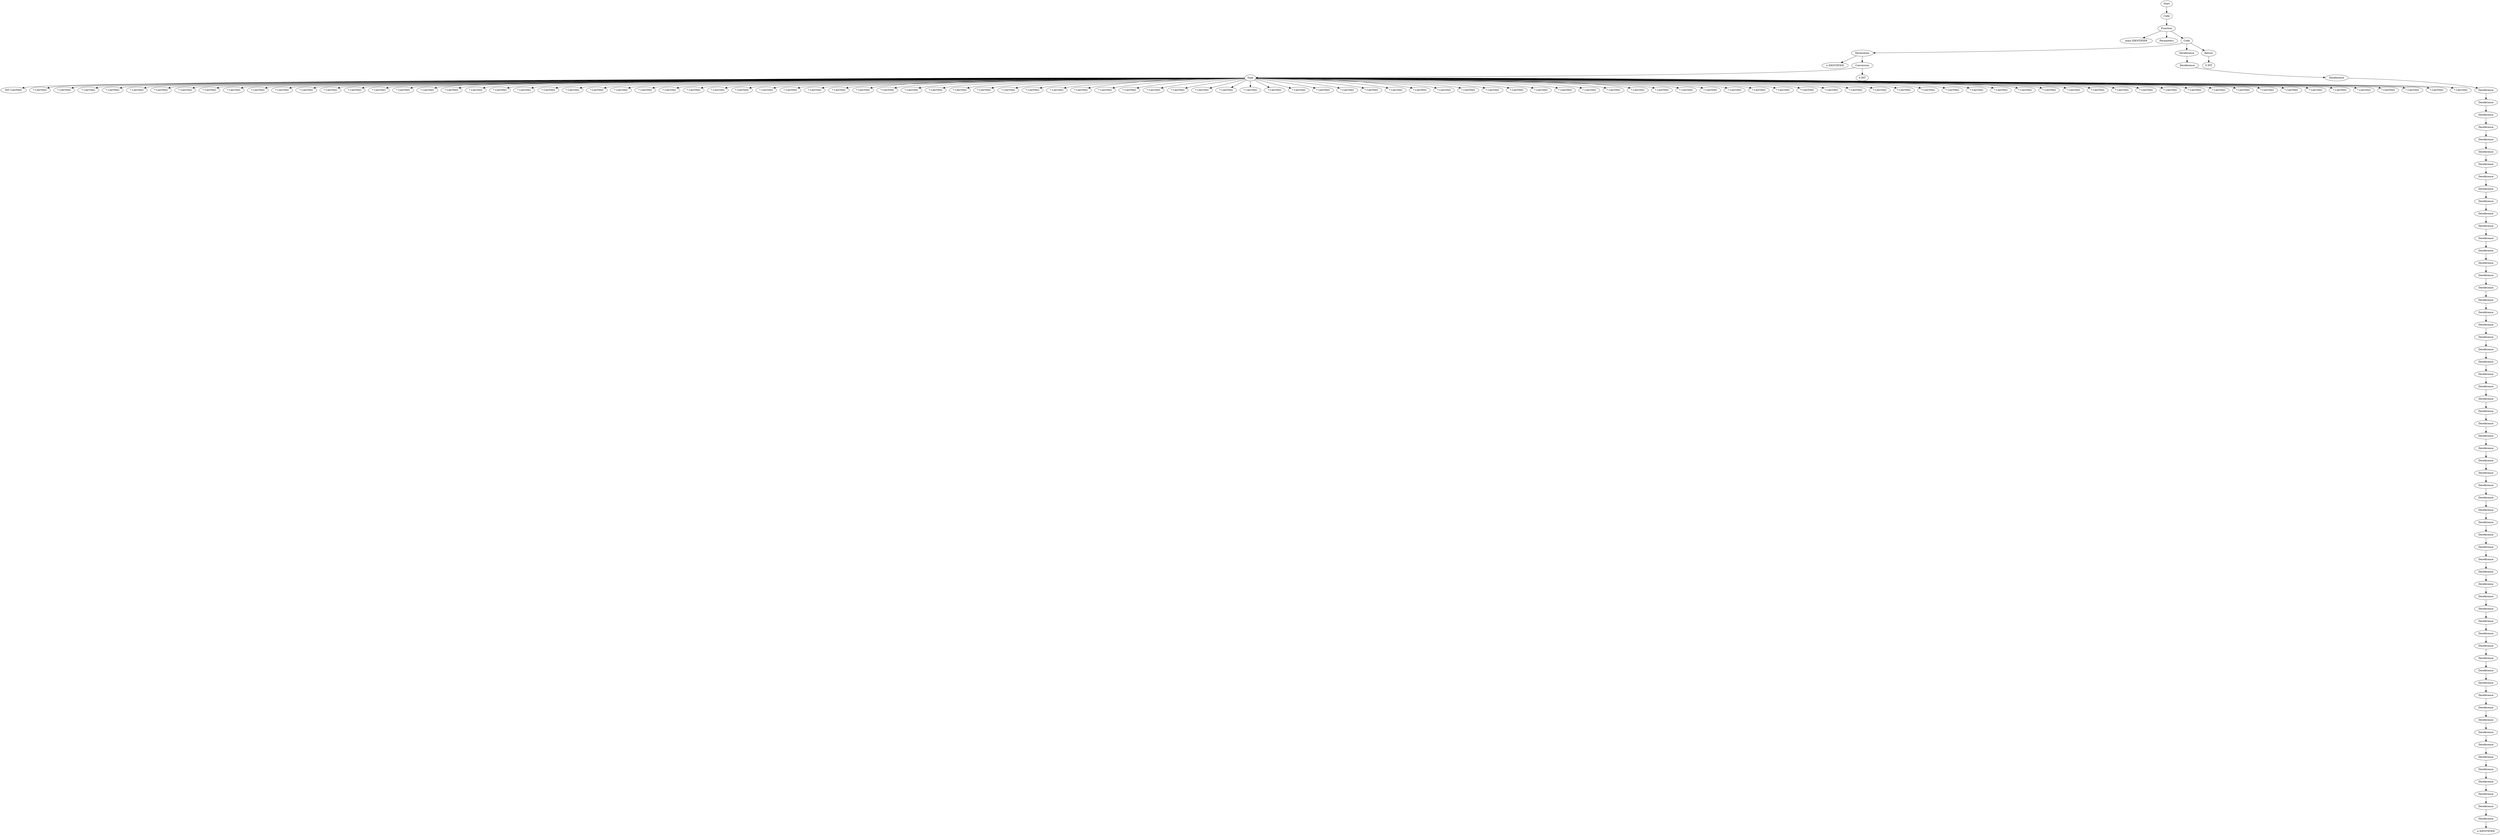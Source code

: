 digraph AST {
  "128683051358464" [label="Start"];
  "128683051358464" -> "128683051358128";
  "128683051358128" [label="Code"];
  "128683051358128" -> "128683051356640";
  "128683051356640" [label="Function"];
  "128683051356640" -> "128683051356400";
  "128683051356640" -> "128683051356592";
  "128683051356640" -> "128683051353904";
  "128683051356400" [label="main IDENTIFIER"];
  "128683051356592" [label="Parameters"];
  "128683051353904" [label="Code"];
  "128683051353904" -> "128683051352560";
  "128683051353904" -> "128683050138160";
  "128683051353904" -> "128683050137152";
  "128683051352560" [label="Declaration"];
  "128683051352560" -> "128683051354960";
  "128683051352560" -> "128683051354672";
  "128683051354960" [label="a IDENTIFIER"];
  "128683051354672" [label="Conversion"];
  "128683051354672" -> "128683051354912";
  "128683051354672" -> "128683050124288";
  "128683051354912" [label="Type"];
  "128683051354912" -> "128683051355104";
  "128683051354912" -> "128683051256320";
  "128683051354912" -> "128683051258480";
  "128683051354912" -> "128683051257664";
  "128683051354912" -> "128683051265344";
  "128683051354912" -> "128683051265584";
  "128683051354912" -> "128683051262272";
  "128683051354912" -> "128683051255552";
  "128683051354912" -> "128683051255360";
  "128683051354912" -> "128683051261840";
  "128683051354912" -> "128683051269232";
  "128683051354912" -> "128683051264912";
  "128683051354912" -> "128683051267024";
  "128683051354912" -> "128683051265872";
  "128683051354912" -> "128683051267264";
  "128683051354912" -> "128683051266640";
  "128683051354912" -> "128683051270048";
  "128683051354912" -> "128683051256368";
  "128683051354912" -> "128683051268176";
  "128683051354912" -> "128683051267936";
  "128683051354912" -> "128683051268128";
  "128683051354912" -> "128683051268512";
  "128683051354912" -> "128683051267984";
  "128683051354912" -> "128683051264336";
  "128683051354912" -> "128683051267072";
  "128683051354912" -> "128683051269808";
  "128683051354912" -> "128683051269280";
  "128683051354912" -> "128683051267504";
  "128683051354912" -> "128683051269712";
  "128683051354912" -> "128683051256896";
  "128683051354912" -> "128683051264864";
  "128683051354912" -> "128683051259536";
  "128683051354912" -> "128683051262896";
  "128683051354912" -> "128683051258816";
  "128683051354912" -> "128683051258720";
  "128683051354912" -> "128683051257808";
  "128683051354912" -> "128683051263520";
  "128683051354912" -> "128683051262128";
  "128683051354912" -> "128683051264192";
  "128683051354912" -> "128683051265056";
  "128683051354912" -> "128683051258240";
  "128683051354912" -> "128683051255648";
  "128683051354912" -> "128683051265104";
  "128683051354912" -> "128683051265392";
  "128683051354912" -> "128683051256752";
  "128683051354912" -> "128683051255792";
  "128683051354912" -> "128683051258384";
  "128683051354912" -> "128683051255120";
  "128683051354912" -> "128683051258192";
  "128683051354912" -> "128683051260688";
  "128683051354912" -> "128683051263664";
  "128683051354912" -> "128683051257952";
  "128683051354912" -> "128683051256032";
  "128683051354912" -> "128683051258528";
  "128683051354912" -> "128683051262512";
  "128683051354912" -> "128683051255888";
  "128683051354912" -> "128683051264144";
  "128683051354912" -> "128683051253920";
  "128683051354912" -> "128683051260208";
  "128683051354912" -> "128683051261552";
  "128683051354912" -> "128683051264672";
  "128683051354912" -> "128683051256848";
  "128683051354912" -> "128683051263472";
  "128683051354912" -> "128683050136960";
  "128683051354912" -> "128683050139024";
  "128683051354912" -> "128683050139408";
  "128683051354912" -> "128683050137968";
  "128683051354912" -> "128683050133984";
  "128683051354912" -> "128683050125248";
  "128683051354912" -> "128683050123616";
  "128683051354912" -> "128683050137632";
  "128683051354912" -> "128683050134656";
  "128683051354912" -> "128683050135760";
  "128683051354912" -> "128683050138112";
  "128683051354912" -> "128683050137296";
  "128683051354912" -> "128683050136240";
  "128683051354912" -> "128683050135040";
  "128683051354912" -> "128683050136528";
  "128683051354912" -> "128683050138928";
  "128683051354912" -> "128683050125488";
  "128683051354912" -> "128683050129712";
  "128683051354912" -> "128683050124528";
  "128683051354912" -> "128683050126640";
  "128683051354912" -> "128683050123328";
  "128683051354912" -> "128683050138064";
  "128683051354912" -> "128683050137680";
  "128683051354912" -> "128683050137344";
  "128683051354912" -> "128683050137008";
  "128683051354912" -> "128683050136720";
  "128683051354912" -> "128683050136432";
  "128683051354912" -> "128683050136144";
  "128683051354912" -> "128683050135856";
  "128683051354912" -> "128683050135520";
  "128683051354912" -> "128683050135424";
  "128683051354912" -> "128683050135136";
  "128683051354912" -> "128683050138976";
  "128683051354912" -> "128683050135184";
  "128683051354912" -> "128683050134416";
  "128683051354912" -> "128683050139264";
  "128683051354912" -> "128683050139216";
  "128683051354912" -> "128683050138880";
  "128683051354912" -> "128683050138544";
  "128683051355104" [label="INT CASTING"];
  "128683051256320" [label="* CASTING"];
  "128683051258480" [label="* CASTING"];
  "128683051257664" [label="* CASTING"];
  "128683051265344" [label="* CASTING"];
  "128683051265584" [label="* CASTING"];
  "128683051262272" [label="* CASTING"];
  "128683051255552" [label="* CASTING"];
  "128683051255360" [label="* CASTING"];
  "128683051261840" [label="* CASTING"];
  "128683051269232" [label="* CASTING"];
  "128683051264912" [label="* CASTING"];
  "128683051267024" [label="* CASTING"];
  "128683051265872" [label="* CASTING"];
  "128683051267264" [label="* CASTING"];
  "128683051266640" [label="* CASTING"];
  "128683051270048" [label="* CASTING"];
  "128683051256368" [label="* CASTING"];
  "128683051268176" [label="* CASTING"];
  "128683051267936" [label="* CASTING"];
  "128683051268128" [label="* CASTING"];
  "128683051268512" [label="* CASTING"];
  "128683051267984" [label="* CASTING"];
  "128683051264336" [label="* CASTING"];
  "128683051267072" [label="* CASTING"];
  "128683051269808" [label="* CASTING"];
  "128683051269280" [label="* CASTING"];
  "128683051267504" [label="* CASTING"];
  "128683051269712" [label="* CASTING"];
  "128683051256896" [label="* CASTING"];
  "128683051264864" [label="* CASTING"];
  "128683051259536" [label="* CASTING"];
  "128683051262896" [label="* CASTING"];
  "128683051258816" [label="* CASTING"];
  "128683051258720" [label="* CASTING"];
  "128683051257808" [label="* CASTING"];
  "128683051263520" [label="* CASTING"];
  "128683051262128" [label="* CASTING"];
  "128683051264192" [label="* CASTING"];
  "128683051265056" [label="* CASTING"];
  "128683051258240" [label="* CASTING"];
  "128683051255648" [label="* CASTING"];
  "128683051265104" [label="* CASTING"];
  "128683051265392" [label="* CASTING"];
  "128683051256752" [label="* CASTING"];
  "128683051255792" [label="* CASTING"];
  "128683051258384" [label="* CASTING"];
  "128683051255120" [label="* CASTING"];
  "128683051258192" [label="* CASTING"];
  "128683051260688" [label="* CASTING"];
  "128683051263664" [label="* CASTING"];
  "128683051257952" [label="* CASTING"];
  "128683051256032" [label="* CASTING"];
  "128683051258528" [label="* CASTING"];
  "128683051262512" [label="* CASTING"];
  "128683051255888" [label="* CASTING"];
  "128683051264144" [label="* CASTING"];
  "128683051253920" [label="* CASTING"];
  "128683051260208" [label="* CASTING"];
  "128683051261552" [label="* CASTING"];
  "128683051264672" [label="* CASTING"];
  "128683051256848" [label="* CASTING"];
  "128683051263472" [label="* CASTING"];
  "128683050136960" [label="* CASTING"];
  "128683050139024" [label="* CASTING"];
  "128683050139408" [label="* CASTING"];
  "128683050137968" [label="* CASTING"];
  "128683050133984" [label="* CASTING"];
  "128683050125248" [label="* CASTING"];
  "128683050123616" [label="* CASTING"];
  "128683050137632" [label="* CASTING"];
  "128683050134656" [label="* CASTING"];
  "128683050135760" [label="* CASTING"];
  "128683050138112" [label="* CASTING"];
  "128683050137296" [label="* CASTING"];
  "128683050136240" [label="* CASTING"];
  "128683050135040" [label="* CASTING"];
  "128683050136528" [label="* CASTING"];
  "128683050138928" [label="* CASTING"];
  "128683050125488" [label="* CASTING"];
  "128683050129712" [label="* CASTING"];
  "128683050124528" [label="* CASTING"];
  "128683050126640" [label="* CASTING"];
  "128683050123328" [label="* CASTING"];
  "128683050138064" [label="* CASTING"];
  "128683050137680" [label="* CASTING"];
  "128683050137344" [label="* CASTING"];
  "128683050137008" [label="* CASTING"];
  "128683050136720" [label="* CASTING"];
  "128683050136432" [label="* CASTING"];
  "128683050136144" [label="* CASTING"];
  "128683050135856" [label="* CASTING"];
  "128683050135520" [label="* CASTING"];
  "128683050135424" [label="* CASTING"];
  "128683050135136" [label="* CASTING"];
  "128683050138976" [label="* CASTING"];
  "128683050135184" [label="* CASTING"];
  "128683050134416" [label="* CASTING"];
  "128683050139264" [label="* CASTING"];
  "128683050139216" [label="* CASTING"];
  "128683050138880" [label="* CASTING"];
  "128683050138544" [label="* CASTING"];
  "128683050124288" [label="0 INT"];
  "128683050138160" [label="Dereference"];
  "128683050138160" -> "128683050123760";
  "128683050123760" [label="Dereference"];
  "128683050123760" -> "128683050131152";
  "128683050131152" [label="Dereference"];
  "128683050131152" -> "128683050136864";
  "128683050136864" [label="Dereference"];
  "128683050136864" -> "128683050131968";
  "128683050131968" [label="Dereference"];
  "128683050131968" -> "128683050132304";
  "128683050132304" [label="Dereference"];
  "128683050132304" -> "128683050135712";
  "128683050135712" [label="Dereference"];
  "128683050135712" -> "128683050126736";
  "128683050126736" [label="Dereference"];
  "128683050126736" -> "128683050125440";
  "128683050125440" [label="Dereference"];
  "128683050125440" -> "128683050130000";
  "128683050130000" [label="Dereference"];
  "128683050130000" -> "128683050133072";
  "128683050133072" [label="Dereference"];
  "128683050133072" -> "128683050123376";
  "128683050123376" [label="Dereference"];
  "128683050123376" -> "128683050129808";
  "128683050129808" [label="Dereference"];
  "128683050129808" -> "128683050130960";
  "128683050130960" [label="Dereference"];
  "128683050130960" -> "128683050130336";
  "128683050130336" [label="Dereference"];
  "128683050130336" -> "128683050125680";
  "128683050125680" [label="Dereference"];
  "128683050125680" -> "128683050130912";
  "128683050130912" [label="Dereference"];
  "128683050130912" -> "128683050129088";
  "128683050129088" [label="Dereference"];
  "128683050129088" -> "128683050128800";
  "128683050128800" [label="Dereference"];
  "128683050128800" -> "128683050129040";
  "128683050129040" [label="Dereference"];
  "128683050129040" -> "128683050124384";
  "128683050124384" [label="Dereference"];
  "128683050124384" -> "128683050127264";
  "128683050127264" [label="Dereference"];
  "128683050127264" -> "128683050127600";
  "128683050127600" [label="Dereference"];
  "128683050127600" -> "128683050127312";
  "128683050127312" [label="Dereference"];
  "128683050127312" -> "128683050125296";
  "128683050125296" [label="Dereference"];
  "128683050125296" -> "128683050124576";
  "128683050124576" [label="Dereference"];
  "128683050124576" -> "128683050126448";
  "128683050126448" [label="Dereference"];
  "128683050126448" -> "128683050126016";
  "128683050126016" [label="Dereference"];
  "128683050126016" -> "128683050126208";
  "128683050126208" [label="Dereference"];
  "128683050126208" -> "128683050127984";
  "128683050127984" [label="Dereference"];
  "128683050127984" -> "128683050608448";
  "128683050608448" [label="Dereference"];
  "128683050608448" -> "128683050600192";
  "128683050600192" [label="Dereference"];
  "128683050600192" -> "128683050609552";
  "128683050609552" [label="Dereference"];
  "128683050609552" -> "128683050600048";
  "128683050600048" [label="Dereference"];
  "128683050600048" -> "128683050609264";
  "128683050609264" [label="Dereference"];
  "128683050609264" -> "128683050611520";
  "128683050611520" [label="Dereference"];
  "128683050611520" -> "128683050611280";
  "128683050611280" [label="Dereference"];
  "128683050611280" -> "128683050610176";
  "128683050610176" [label="Dereference"];
  "128683050610176" -> "128683050614304";
  "128683050614304" [label="Dereference"];
  "128683050614304" -> "128683050601728";
  "128683050601728" [label="Dereference"];
  "128683050601728" -> "128683050614256";
  "128683050614256" [label="Dereference"];
  "128683050614256" -> "128683050613728";
  "128683050613728" [label="Dereference"];
  "128683050613728" -> "128683050612768";
  "128683050612768" [label="Dereference"];
  "128683050612768" -> "128683050613632";
  "128683050613632" [label="Dereference"];
  "128683050613632" -> "128683050614016";
  "128683050614016" [label="Dereference"];
  "128683050614016" -> "128683050614064";
  "128683050614064" [label="Dereference"];
  "128683050614064" -> "128683050611856";
  "128683050611856" [label="Dereference"];
  "128683050611856" -> "128683050612960";
  "128683050612960" [label="Dereference"];
  "128683050612960" -> "128683050613440";
  "128683050613440" [label="Dereference"];
  "128683050613440" -> "128683050612816";
  "128683050612816" [label="Dereference"];
  "128683050612816" -> "128683050611808";
  "128683050611808" [label="Dereference"];
  "128683050611808" -> "128683050611760";
  "128683050611760" [label="Dereference"];
  "128683050611760" -> "128683050612240";
  "128683050612240" [label="Dereference"];
  "128683050612240" -> "128683050603504";
  "128683050603504" [label="Dereference"];
  "128683050603504" -> "128683050602832";
  "128683050602832" [label="Dereference"];
  "128683050602832" -> "128683050602688";
  "128683050602688" [label="Dereference"];
  "128683050602688" -> "128683050602400";
  "128683050602400" [label="Dereference"];
  "128683050602400" -> "128683050601584";
  "128683050601584" [label="Dereference"];
  "128683050601584" -> "128683050601152";
  "128683050601152" [label="Dereference"];
  "128683050601152" -> "128683050601440";
  "128683050601440" [label="Dereference"];
  "128683050601440" -> "128683050600144";
  "128683050600144" [label="Dereference"];
  "128683050600144" -> "128683050599712";
  "128683050599712" [label="Dereference"];
  "128683050599712" -> "128683050600480";
  "128683050600480" [label="Dereference"];
  "128683050600480" -> "128683050598800";
  "128683050598800" [label="a IDENTIFIER"];
  "128683050137152" [label="Return"];
  "128683050137152" -> "128683050126544";
  "128683050126544" [label="0 INT"];
}
